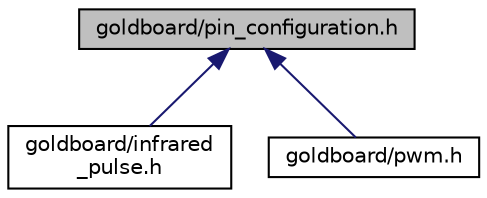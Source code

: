 digraph "goldboard/pin_configuration.h"
{
  edge [fontname="Helvetica",fontsize="10",labelfontname="Helvetica",labelfontsize="10"];
  node [fontname="Helvetica",fontsize="10",shape=record];
  Node1 [label="goldboard/pin_configuration.h",height=0.2,width=0.4,color="black", fillcolor="grey75", style="filled", fontcolor="black"];
  Node1 -> Node2 [dir="back",color="midnightblue",fontsize="10",style="solid",fontname="Helvetica"];
  Node2 [label="goldboard/infrared\l_pulse.h",height=0.2,width=0.4,color="black", fillcolor="white", style="filled",URL="$infrared__pulse_8h.html",tooltip="This is a faster and better implementation of the pulsed ball sensor driver. "];
  Node1 -> Node3 [dir="back",color="midnightblue",fontsize="10",style="solid",fontname="Helvetica"];
  Node3 [label="goldboard/pwm.h",height=0.2,width=0.4,color="black", fillcolor="white", style="filled",URL="$pwm_8h.html",tooltip="Intelligent PWM generation with adaptive interrupt timing. TODO still some minor glitches in the puls..."];
}
